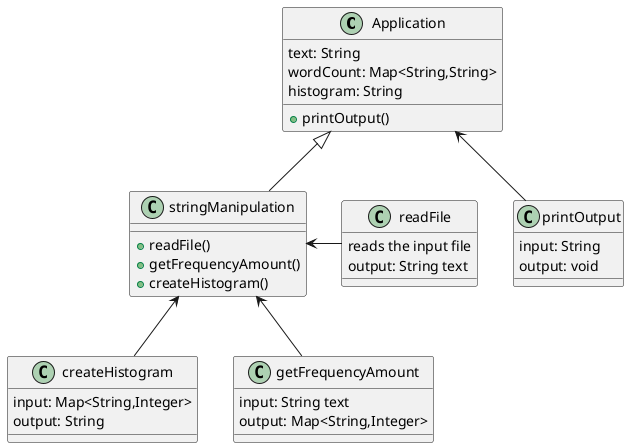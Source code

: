 @startuml
'https://plantuml.com/class-diagram

class Application{
    text: String
    wordCount: Map<String,String>
    histogram: String
    +printOutput()
}

class stringManipulation{
    +readFile()
    +getFrequencyAmount()
    +createHistogram()
}

class readFile{
    reads the input file
    output: String text

}
class createHistogram{
    input: Map<String,Integer>
    output: String
}

class printOutput{
    input: String
    output: void
}


class getFrequencyAmount{
    input: String text
    output: Map<String,Integer>
}
Application <|-- stringManipulation
stringManipulation <- readFile
stringManipulation <-- getFrequencyAmount
stringManipulation <-- createHistogram
Application <-- printOutput

@enduml
